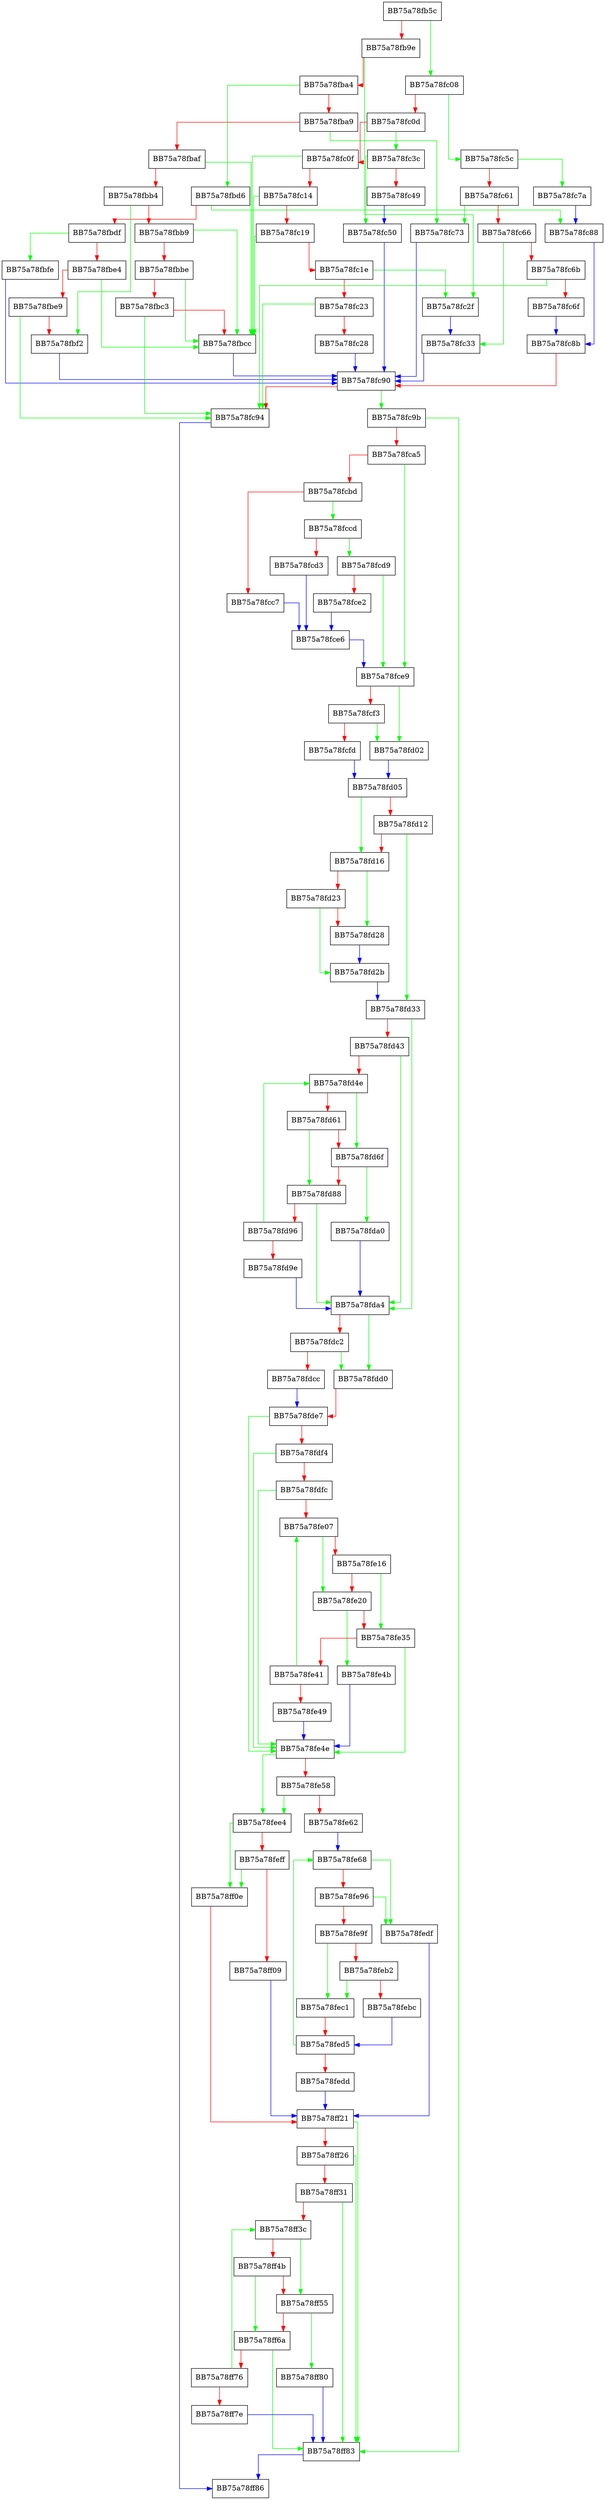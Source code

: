 digraph state_case_type {
  node [shape="box"];
  graph [splines=ortho];
  BB75a78fb5c -> BB75a78fc08 [color="green"];
  BB75a78fb5c -> BB75a78fb9e [color="red"];
  BB75a78fb9e -> BB75a78fc2f [color="green"];
  BB75a78fb9e -> BB75a78fba4 [color="red"];
  BB75a78fba4 -> BB75a78fbd6 [color="green"];
  BB75a78fba4 -> BB75a78fba9 [color="red"];
  BB75a78fba9 -> BB75a78fc73 [color="green"];
  BB75a78fba9 -> BB75a78fbaf [color="red"];
  BB75a78fbaf -> BB75a78fbcc [color="green"];
  BB75a78fbaf -> BB75a78fbb4 [color="red"];
  BB75a78fbb4 -> BB75a78fbf2 [color="green"];
  BB75a78fbb4 -> BB75a78fbb9 [color="red"];
  BB75a78fbb9 -> BB75a78fbcc [color="green"];
  BB75a78fbb9 -> BB75a78fbbe [color="red"];
  BB75a78fbbe -> BB75a78fbcc [color="green"];
  BB75a78fbbe -> BB75a78fbc3 [color="red"];
  BB75a78fbc3 -> BB75a78fc94 [color="green"];
  BB75a78fbc3 -> BB75a78fbcc [color="red"];
  BB75a78fbcc -> BB75a78fc90 [color="blue"];
  BB75a78fbd6 -> BB75a78fc88 [color="green"];
  BB75a78fbd6 -> BB75a78fbdf [color="red"];
  BB75a78fbdf -> BB75a78fbfe [color="green"];
  BB75a78fbdf -> BB75a78fbe4 [color="red"];
  BB75a78fbe4 -> BB75a78fbcc [color="green"];
  BB75a78fbe4 -> BB75a78fbe9 [color="red"];
  BB75a78fbe9 -> BB75a78fc94 [color="green"];
  BB75a78fbe9 -> BB75a78fbf2 [color="red"];
  BB75a78fbf2 -> BB75a78fc90 [color="blue"];
  BB75a78fbfe -> BB75a78fc90 [color="blue"];
  BB75a78fc08 -> BB75a78fc5c [color="green"];
  BB75a78fc08 -> BB75a78fc0d [color="red"];
  BB75a78fc0d -> BB75a78fc3c [color="green"];
  BB75a78fc0d -> BB75a78fc0f [color="red"];
  BB75a78fc0f -> BB75a78fbcc [color="green"];
  BB75a78fc0f -> BB75a78fc14 [color="red"];
  BB75a78fc14 -> BB75a78fbcc [color="green"];
  BB75a78fc14 -> BB75a78fc19 [color="red"];
  BB75a78fc19 -> BB75a78fbcc [color="green"];
  BB75a78fc19 -> BB75a78fc1e [color="red"];
  BB75a78fc1e -> BB75a78fc2f [color="green"];
  BB75a78fc1e -> BB75a78fc23 [color="red"];
  BB75a78fc23 -> BB75a78fc94 [color="green"];
  BB75a78fc23 -> BB75a78fc28 [color="red"];
  BB75a78fc28 -> BB75a78fc90 [color="blue"];
  BB75a78fc2f -> BB75a78fc33 [color="blue"];
  BB75a78fc33 -> BB75a78fc90 [color="blue"];
  BB75a78fc3c -> BB75a78fc50 [color="green"];
  BB75a78fc3c -> BB75a78fc49 [color="red"];
  BB75a78fc49 -> BB75a78fc50 [color="blue"];
  BB75a78fc50 -> BB75a78fc90 [color="blue"];
  BB75a78fc5c -> BB75a78fc7a [color="green"];
  BB75a78fc5c -> BB75a78fc61 [color="red"];
  BB75a78fc61 -> BB75a78fc73 [color="green"];
  BB75a78fc61 -> BB75a78fc66 [color="red"];
  BB75a78fc66 -> BB75a78fc33 [color="green"];
  BB75a78fc66 -> BB75a78fc6b [color="red"];
  BB75a78fc6b -> BB75a78fc94 [color="green"];
  BB75a78fc6b -> BB75a78fc6f [color="red"];
  BB75a78fc6f -> BB75a78fc8b [color="blue"];
  BB75a78fc73 -> BB75a78fc90 [color="blue"];
  BB75a78fc7a -> BB75a78fc88 [color="blue"];
  BB75a78fc88 -> BB75a78fc8b [color="blue"];
  BB75a78fc8b -> BB75a78fc90 [color="red"];
  BB75a78fc90 -> BB75a78fc9b [color="green"];
  BB75a78fc90 -> BB75a78fc94 [color="red"];
  BB75a78fc94 -> BB75a78ff86 [color="blue"];
  BB75a78fc9b -> BB75a78ff83 [color="green"];
  BB75a78fc9b -> BB75a78fca5 [color="red"];
  BB75a78fca5 -> BB75a78fce9 [color="green"];
  BB75a78fca5 -> BB75a78fcbd [color="red"];
  BB75a78fcbd -> BB75a78fccd [color="green"];
  BB75a78fcbd -> BB75a78fcc7 [color="red"];
  BB75a78fcc7 -> BB75a78fce6 [color="blue"];
  BB75a78fccd -> BB75a78fcd9 [color="green"];
  BB75a78fccd -> BB75a78fcd3 [color="red"];
  BB75a78fcd3 -> BB75a78fce6 [color="blue"];
  BB75a78fcd9 -> BB75a78fce9 [color="green"];
  BB75a78fcd9 -> BB75a78fce2 [color="red"];
  BB75a78fce2 -> BB75a78fce6 [color="blue"];
  BB75a78fce6 -> BB75a78fce9 [color="blue"];
  BB75a78fce9 -> BB75a78fd02 [color="green"];
  BB75a78fce9 -> BB75a78fcf3 [color="red"];
  BB75a78fcf3 -> BB75a78fd02 [color="green"];
  BB75a78fcf3 -> BB75a78fcfd [color="red"];
  BB75a78fcfd -> BB75a78fd05 [color="blue"];
  BB75a78fd02 -> BB75a78fd05 [color="blue"];
  BB75a78fd05 -> BB75a78fd16 [color="green"];
  BB75a78fd05 -> BB75a78fd12 [color="red"];
  BB75a78fd12 -> BB75a78fd33 [color="green"];
  BB75a78fd12 -> BB75a78fd16 [color="red"];
  BB75a78fd16 -> BB75a78fd28 [color="green"];
  BB75a78fd16 -> BB75a78fd23 [color="red"];
  BB75a78fd23 -> BB75a78fd2b [color="green"];
  BB75a78fd23 -> BB75a78fd28 [color="red"];
  BB75a78fd28 -> BB75a78fd2b [color="blue"];
  BB75a78fd2b -> BB75a78fd33 [color="blue"];
  BB75a78fd33 -> BB75a78fda4 [color="green"];
  BB75a78fd33 -> BB75a78fd43 [color="red"];
  BB75a78fd43 -> BB75a78fda4 [color="green"];
  BB75a78fd43 -> BB75a78fd4e [color="red"];
  BB75a78fd4e -> BB75a78fd6f [color="green"];
  BB75a78fd4e -> BB75a78fd61 [color="red"];
  BB75a78fd61 -> BB75a78fd88 [color="green"];
  BB75a78fd61 -> BB75a78fd6f [color="red"];
  BB75a78fd6f -> BB75a78fda0 [color="green"];
  BB75a78fd6f -> BB75a78fd88 [color="red"];
  BB75a78fd88 -> BB75a78fda4 [color="green"];
  BB75a78fd88 -> BB75a78fd96 [color="red"];
  BB75a78fd96 -> BB75a78fd4e [color="green"];
  BB75a78fd96 -> BB75a78fd9e [color="red"];
  BB75a78fd9e -> BB75a78fda4 [color="blue"];
  BB75a78fda0 -> BB75a78fda4 [color="blue"];
  BB75a78fda4 -> BB75a78fdd0 [color="green"];
  BB75a78fda4 -> BB75a78fdc2 [color="red"];
  BB75a78fdc2 -> BB75a78fdd0 [color="green"];
  BB75a78fdc2 -> BB75a78fdcc [color="red"];
  BB75a78fdcc -> BB75a78fde7 [color="blue"];
  BB75a78fdd0 -> BB75a78fde7 [color="red"];
  BB75a78fde7 -> BB75a78fe4e [color="green"];
  BB75a78fde7 -> BB75a78fdf4 [color="red"];
  BB75a78fdf4 -> BB75a78fe4e [color="green"];
  BB75a78fdf4 -> BB75a78fdfc [color="red"];
  BB75a78fdfc -> BB75a78fe4e [color="green"];
  BB75a78fdfc -> BB75a78fe07 [color="red"];
  BB75a78fe07 -> BB75a78fe20 [color="green"];
  BB75a78fe07 -> BB75a78fe16 [color="red"];
  BB75a78fe16 -> BB75a78fe35 [color="green"];
  BB75a78fe16 -> BB75a78fe20 [color="red"];
  BB75a78fe20 -> BB75a78fe4b [color="green"];
  BB75a78fe20 -> BB75a78fe35 [color="red"];
  BB75a78fe35 -> BB75a78fe4e [color="green"];
  BB75a78fe35 -> BB75a78fe41 [color="red"];
  BB75a78fe41 -> BB75a78fe07 [color="green"];
  BB75a78fe41 -> BB75a78fe49 [color="red"];
  BB75a78fe49 -> BB75a78fe4e [color="blue"];
  BB75a78fe4b -> BB75a78fe4e [color="blue"];
  BB75a78fe4e -> BB75a78fee4 [color="green"];
  BB75a78fe4e -> BB75a78fe58 [color="red"];
  BB75a78fe58 -> BB75a78fee4 [color="green"];
  BB75a78fe58 -> BB75a78fe62 [color="red"];
  BB75a78fe62 -> BB75a78fe68 [color="blue"];
  BB75a78fe68 -> BB75a78fedf [color="green"];
  BB75a78fe68 -> BB75a78fe96 [color="red"];
  BB75a78fe96 -> BB75a78fedf [color="green"];
  BB75a78fe96 -> BB75a78fe9f [color="red"];
  BB75a78fe9f -> BB75a78fec1 [color="green"];
  BB75a78fe9f -> BB75a78feb2 [color="red"];
  BB75a78feb2 -> BB75a78fec1 [color="green"];
  BB75a78feb2 -> BB75a78febc [color="red"];
  BB75a78febc -> BB75a78fed5 [color="blue"];
  BB75a78fec1 -> BB75a78fed5 [color="red"];
  BB75a78fed5 -> BB75a78fe68 [color="green"];
  BB75a78fed5 -> BB75a78fedd [color="red"];
  BB75a78fedd -> BB75a78ff21 [color="blue"];
  BB75a78fedf -> BB75a78ff21 [color="blue"];
  BB75a78fee4 -> BB75a78ff0e [color="green"];
  BB75a78fee4 -> BB75a78feff [color="red"];
  BB75a78feff -> BB75a78ff0e [color="green"];
  BB75a78feff -> BB75a78ff09 [color="red"];
  BB75a78ff09 -> BB75a78ff21 [color="blue"];
  BB75a78ff0e -> BB75a78ff21 [color="red"];
  BB75a78ff21 -> BB75a78ff83 [color="green"];
  BB75a78ff21 -> BB75a78ff26 [color="red"];
  BB75a78ff26 -> BB75a78ff83 [color="green"];
  BB75a78ff26 -> BB75a78ff31 [color="red"];
  BB75a78ff31 -> BB75a78ff83 [color="green"];
  BB75a78ff31 -> BB75a78ff3c [color="red"];
  BB75a78ff3c -> BB75a78ff55 [color="green"];
  BB75a78ff3c -> BB75a78ff4b [color="red"];
  BB75a78ff4b -> BB75a78ff6a [color="green"];
  BB75a78ff4b -> BB75a78ff55 [color="red"];
  BB75a78ff55 -> BB75a78ff80 [color="green"];
  BB75a78ff55 -> BB75a78ff6a [color="red"];
  BB75a78ff6a -> BB75a78ff83 [color="green"];
  BB75a78ff6a -> BB75a78ff76 [color="red"];
  BB75a78ff76 -> BB75a78ff3c [color="green"];
  BB75a78ff76 -> BB75a78ff7e [color="red"];
  BB75a78ff7e -> BB75a78ff83 [color="blue"];
  BB75a78ff80 -> BB75a78ff83 [color="blue"];
  BB75a78ff83 -> BB75a78ff86 [color="blue"];
}
